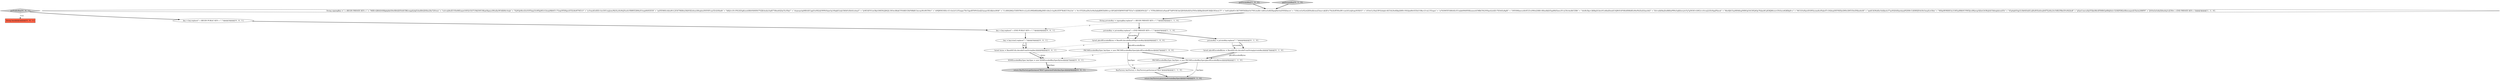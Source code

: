 digraph {
4 [style = filled, label = "getPrivateKey['1', '0', '0']", fillcolor = lightgray, shape = diamond image = "AAA0AAABBB1BBB"];
6 [style = filled, label = "KeyFactory keyFactory = KeyFactory.getInstance(\"RSA\")@@@9@@@['1', '1', '0']", fillcolor = white, shape = ellipse image = "AAA0AAABBB1BBB"];
7 [style = filled, label = "String privateKey = signingKey.replace(\"-----BEGIN PRIVATE KEY-----\",\"\")@@@4@@@['1', '1', '0']", fillcolor = white, shape = ellipse image = "AAA0AAABBB1BBB"];
15 [style = filled, label = "key = key.replace(\"-----BEGIN PUBLIC KEY-----\",\"\")@@@3@@@['0', '0', '1']", fillcolor = white, shape = ellipse image = "AAA0AAABBB3BBB"];
10 [style = filled, label = "byte(( pkcs8EncodedBytes = Base64Utils.decodeFromString(privateKey)@@@7@@@['0', '1', '0']", fillcolor = white, shape = ellipse image = "AAA1AAABBB2BBB"];
19 [style = filled, label = "return KeyFactory.getInstance(\"RSA\").generatePublic(keySpec)@@@8@@@['0', '0', '1']", fillcolor = lightgray, shape = ellipse image = "AAA0AAABBB3BBB"];
11 [style = filled, label = "privateKey = privateKey.replace(\"\",\"\")@@@6@@@['0', '1', '0']", fillcolor = white, shape = ellipse image = "AAA0AAABBB2BBB"];
17 [style = filled, label = "String key@@@2@@@['0', '0', '1']", fillcolor = tomato, shape = box image = "AAA0AAABBB3BBB"];
8 [style = filled, label = "getPrivateKey['0', '1', '0']", fillcolor = lightgray, shape = diamond image = "AAA0AAABBB2BBB"];
16 [style = filled, label = "X509EncodedKeySpec keySpec = new X509EncodedKeySpec(bytes)@@@7@@@['0', '0', '1']", fillcolor = white, shape = ellipse image = "AAA0AAABBB3BBB"];
14 [style = filled, label = "key = key.trim().replace(\"\",\"\")@@@5@@@['0', '0', '1']", fillcolor = white, shape = ellipse image = "AAA0AAABBB3BBB"];
3 [style = filled, label = "privateKey = privateKey.replace(\"-----END PRIVATE KEY-----\",\"\")@@@5@@@['1', '1', '0']", fillcolor = white, shape = ellipse image = "AAA0AAABBB1BBB"];
13 [style = filled, label = "getPublicKey['0', '0', '1']", fillcolor = lightgray, shape = diamond image = "AAA0AAABBB3BBB"];
1 [style = filled, label = "String signingKey = \"-----BEGIN PRIVATE KEY-----\" + \"MIIEvQIBADANBgkqhkiG9w0BAQEFAASCBKcwggSjAgEAAoIBAQDSbn2Xa72IOcxu\" + \"tcd+qQ6ufZ1VDe98EmpwO4VQrTd37U9kZtWU0KqeSkgnyzIWmlbyWOdbB4/v4uJa\" + \"lGjPQjt9hvd3xOOFXzpj33sWXgMGvGAzopMk64T+7GegOFlDXguA5TZyReM7M51O\" + \"ycYwpAEsKXS+lxcG0UsxpJum/WjOLyHsMnJVnoScVBlRYZ2BMyEOuap69/H3lT/X\" + \"pzlYEM6SrAifsaWvL2f1K7HKBt/yDkDOlZy6xmAMsghnslNSV0FvypTZrQOXia8t\" + \"k6fjA+iN+P0LDZAgKxzn4/B/bV8/6HN/7VZJEdudi/y5qdE7SBnx6QZqCEz/YfqC\" + \"olujacgnAgMBAAECggEAc9X2tJ/OWWrXqinOg160gkELloJxTi8lAFsDbAGuAwpT\" + \"JcWl1KF5CmGBjsY/8ElNi2J9GJL1HOwcBhikCVNARD1DhF6RkB13mvquWwWtTMvt\" + \"eP8JWM19DIc+E+hw2rCuTGngqs7l4vTqpzBTNPtS2eiIJ1IsjsgvSEiAlk/wnW48\" + \"11cf6SQMQcT3HNTWrS+yLycEuWKb6Khh8RpD9D+i8w2+IspWz5lTP7BrKCUNsLOx\" + \"6+5T52HcaZ9z3wMnDqfqIKWl3h8M+q+HFQ4EN5BPWYV4fF7EOx7+Qf2fKDFPoTjC\" + \"VTWzDRNAA1xPqwdF7IdPVOXCdaUJDOhHeXZGaTNSwQKBgQDxb9UiR/Jh1R3muL7I\" + \"neIt1gXa0O+SK7NWYl4DkArYo7V81ztxI8r+xKEeu5zRZZkpaJHxOnd3VfADascw\" + \"UfALvxGxN2z42lE6zdhrmxZ3ma+akQFsv7NyXcBT00sdW+xmOiCaAj0cgxNOXiV3\" + \"sYOwUy3SqUIPO2obpb+KC5ALHwKBgQDfH+NSQ/jn89oVZ3lzUORa+Z+aL1TGsgzs\" + \"p7IG0MTEYiR9/AExYUwJab0M4PDXhumeoACMfkCFALNVhpch2nXZv7X5445yRgfD\" + \"ONY4WknecuA0rfCLTruNWnQ3RR+BXmd9jD/5igd9hEIawz3V+jCHvAtzI8/CZIBt\" + \"AArBs5kp+QKBgQCdxwN1n6baIDemK10iJWtFoPO6h4fH8h8EeMwPb/ZmlLVpnA4Q\" + \"Zd+mlkDkoJ5eiRKKaPfWuOqRZeuvj/wTq7g/NOIO+bWQ+rrSvuqLh5IrHpgPXmub\" + \"8bsHJhUlspMH4KagN6ROgOAG3fGj6Qp7KdpxRCpR3KJ66czxvGNrhxre6QKBgB+s\" + \"MCGiYnfSprd5G8VhyziazKwfYeJerfT+DQhopDXYVKPJnQW8cQW5C8wDNkzx6sHI\" + \"pqtK1K/MnKhcVaHJmAcT7qoNQlA4Xqu4qrgPIQNBvU/dDRNJVthG6c5aspEzrG8m\" + \"9IHgtRV9K8EOy/1O6YqrB9kNUVWf3JccdWpvqyNJAoGAORzJiQCOk4egbdcozDTo\" + \"4Tg4qk/03qpTy5k64DxkX1nJHu8V/hsKwq9Af7Fj/iHy2Av54BLPlBaGPwMi2bzB\" + \"gYjmUomvx/fqOTQks9Rc4PIMB43p6Rdj0sh+52SKPDR2eHbwsmpuQUXnAs20BPPI\" + \"J/OOn5zOs8yf26os0q3+JUM=-----END PRIVATE KEY-----\"@@@3@@@['1', '1', '0']", fillcolor = white, shape = ellipse image = "AAA0AAABBB1BBB"];
18 [style = filled, label = "byte(( bytes = Base64Utils.decodeFromString(key)@@@6@@@['0', '0', '1']", fillcolor = white, shape = ellipse image = "AAA0AAABBB3BBB"];
2 [style = filled, label = "PKCS8EncodedKeySpec keySpec = new PKCS8EncodedKeySpec(pkcs8EncodedBytes)@@@8@@@['1', '1', '0']", fillcolor = white, shape = ellipse image = "AAA0AAABBB1BBB"];
9 [style = filled, label = "return keyFactory.generatePrivate(keySpec)@@@10@@@['0', '1', '0']", fillcolor = lightgray, shape = ellipse image = "AAA0AAABBB2BBB"];
0 [style = filled, label = "byte(( pkcs8EncodedBytes = Base64.decodeBase64(privateKey)@@@6@@@['1', '0', '0']", fillcolor = white, shape = ellipse image = "AAA0AAABBB1BBB"];
5 [style = filled, label = "PKCS8EncodedKeySpec keySpec = new PKCS8EncodedKeySpec(pkcs8EncodedBytes)@@@7@@@['1', '0', '0']", fillcolor = white, shape = ellipse image = "AAA0AAABBB1BBB"];
12 [style = filled, label = "key = key.replace(\"-----END PUBLIC KEY-----\",\"\")@@@4@@@['0', '0', '1']", fillcolor = white, shape = ellipse image = "AAA0AAABBB3BBB"];
5->2 [style = bold, label=""];
5->16 [style = dashed, label="0"];
13->15 [style = bold, label=""];
3->11 [style = bold, label=""];
2->9 [style = solid, label="keySpec"];
10->2 [style = bold, label=""];
14->18 [style = bold, label=""];
14->18 [style = solid, label="key"];
12->14 [style = bold, label=""];
15->12 [style = bold, label=""];
16->19 [style = bold, label=""];
11->10 [style = solid, label="privateKey"];
13->17 [style = dotted, label="true"];
4->1 [style = bold, label=""];
10->2 [style = solid, label="pkcs8EncodedBytes"];
6->9 [style = bold, label=""];
8->1 [style = bold, label=""];
7->3 [style = bold, label=""];
2->19 [style = dashed, label="0"];
3->0 [style = solid, label="privateKey"];
11->10 [style = bold, label=""];
0->5 [style = solid, label="pkcs8EncodedBytes"];
3->0 [style = bold, label=""];
18->16 [style = solid, label="bytes"];
18->16 [style = bold, label=""];
7->12 [style = dashed, label="0"];
2->6 [style = bold, label=""];
1->7 [style = bold, label=""];
0->5 [style = bold, label=""];
0->18 [style = dashed, label="0"];
5->6 [style = solid, label="keySpec"];
16->19 [style = solid, label="keySpec"];
}
